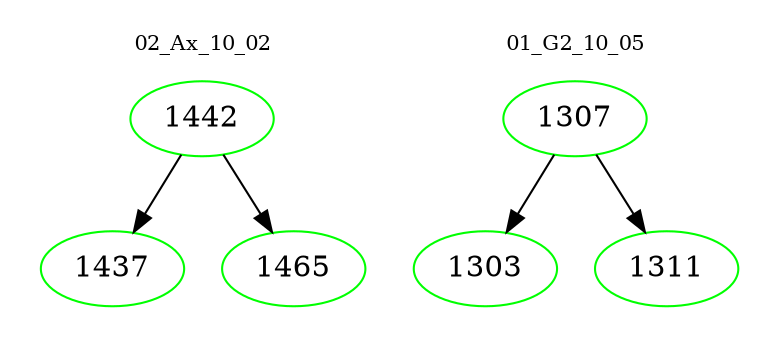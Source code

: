 digraph{
subgraph cluster_0 {
color = white
label = "02_Ax_10_02";
fontsize=10;
T0_1442 [label="1442", color="green"]
T0_1442 -> T0_1437 [color="black"]
T0_1437 [label="1437", color="green"]
T0_1442 -> T0_1465 [color="black"]
T0_1465 [label="1465", color="green"]
}
subgraph cluster_1 {
color = white
label = "01_G2_10_05";
fontsize=10;
T1_1307 [label="1307", color="green"]
T1_1307 -> T1_1303 [color="black"]
T1_1303 [label="1303", color="green"]
T1_1307 -> T1_1311 [color="black"]
T1_1311 [label="1311", color="green"]
}
}
